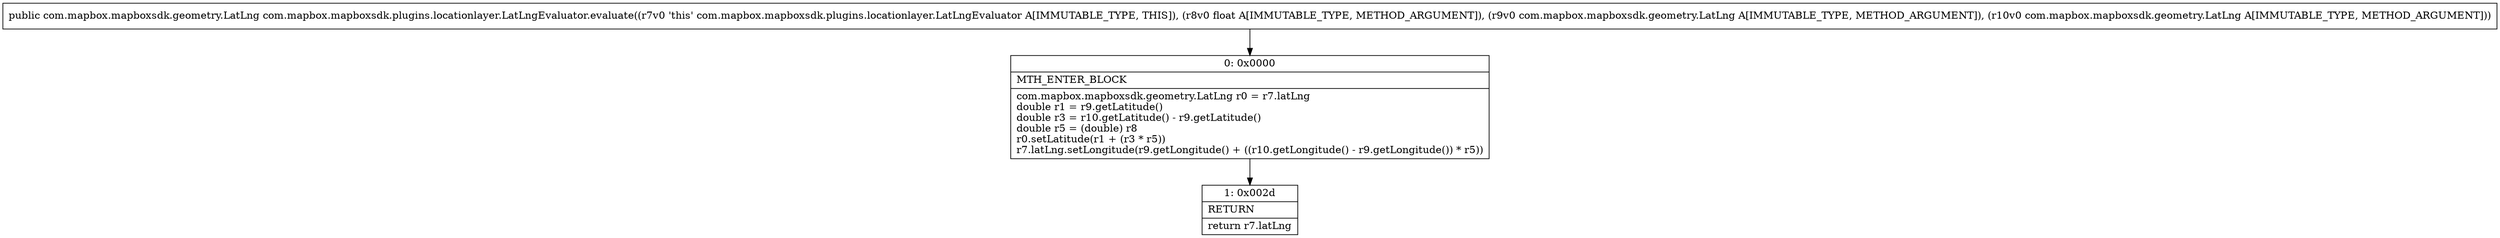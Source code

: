 digraph "CFG forcom.mapbox.mapboxsdk.plugins.locationlayer.LatLngEvaluator.evaluate(FLcom\/mapbox\/mapboxsdk\/geometry\/LatLng;Lcom\/mapbox\/mapboxsdk\/geometry\/LatLng;)Lcom\/mapbox\/mapboxsdk\/geometry\/LatLng;" {
Node_0 [shape=record,label="{0\:\ 0x0000|MTH_ENTER_BLOCK\l|com.mapbox.mapboxsdk.geometry.LatLng r0 = r7.latLng\ldouble r1 = r9.getLatitude()\ldouble r3 = r10.getLatitude() \- r9.getLatitude()\ldouble r5 = (double) r8\lr0.setLatitude(r1 + (r3 * r5))\lr7.latLng.setLongitude(r9.getLongitude() + ((r10.getLongitude() \- r9.getLongitude()) * r5))\l}"];
Node_1 [shape=record,label="{1\:\ 0x002d|RETURN\l|return r7.latLng\l}"];
MethodNode[shape=record,label="{public com.mapbox.mapboxsdk.geometry.LatLng com.mapbox.mapboxsdk.plugins.locationlayer.LatLngEvaluator.evaluate((r7v0 'this' com.mapbox.mapboxsdk.plugins.locationlayer.LatLngEvaluator A[IMMUTABLE_TYPE, THIS]), (r8v0 float A[IMMUTABLE_TYPE, METHOD_ARGUMENT]), (r9v0 com.mapbox.mapboxsdk.geometry.LatLng A[IMMUTABLE_TYPE, METHOD_ARGUMENT]), (r10v0 com.mapbox.mapboxsdk.geometry.LatLng A[IMMUTABLE_TYPE, METHOD_ARGUMENT])) }"];
MethodNode -> Node_0;
Node_0 -> Node_1;
}

